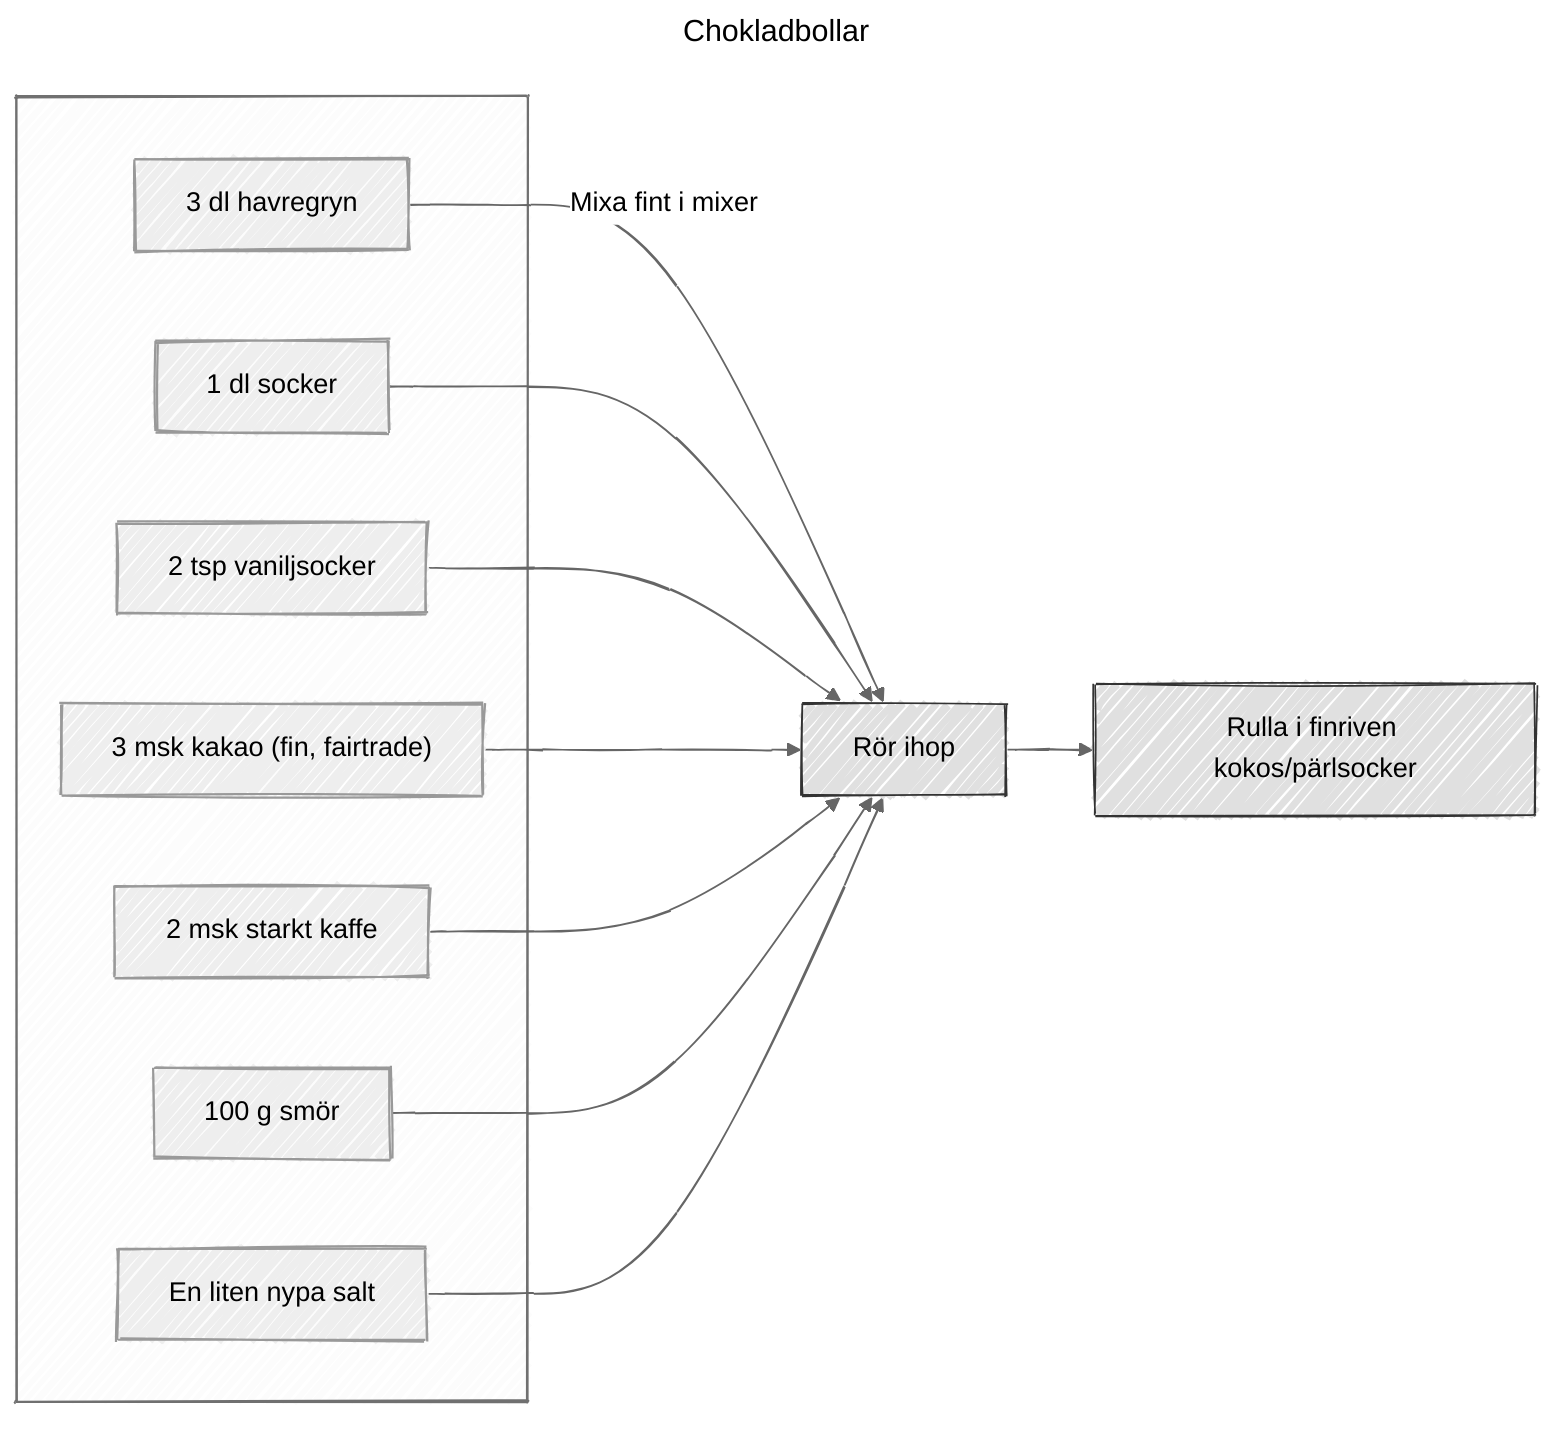 ---
title: Chokladbollar
config:
  look: handDrawn
  theme: neutral
---

flowchart LR

subgraph " "

    A["3 dl havregryn"]
    B[1 dl socker]
    C[2 tsp vaniljsocker]
    D["3 msk kakao (fin, fairtrade)" ]
    E["2 msk starkt kaffe" ]
    F["100 g smör"]
    G["En liten nypa salt"]
end


A --> |Mixa fint i mixer|Step1["Rör ihop"]
B --> Step1
C --> Step1
D --> Step1
E --> Step1
F --> Step1
G --> Step1

Step1 --> Step2["Rulla i finriven kokos/pärlsocker"]

%% Styles
style Step1 fill:#e0e0e0,stroke:#333,stroke-width:1px
style Step2 fill:#e0e0e0,stroke:#333,stroke-width:1px